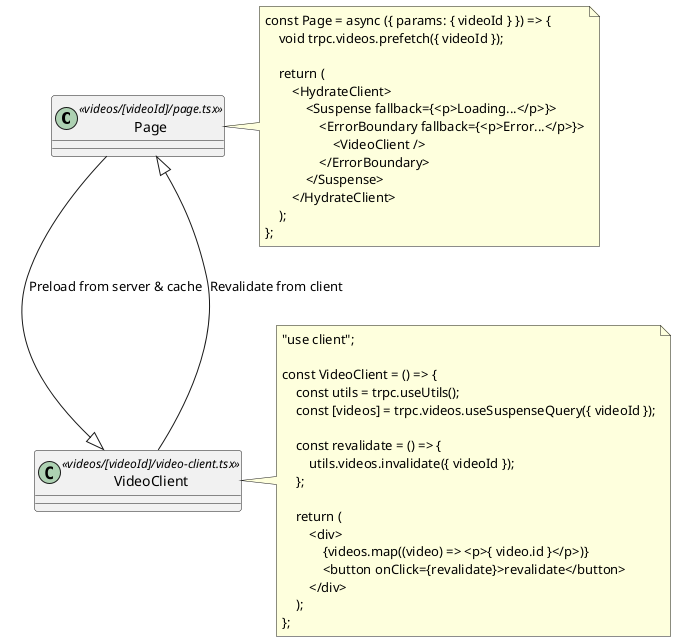 @startuml 6. tRPC code
class Page <<videos/[videoId]/page.tsx>>
class VideoClient <<videos/[videoId]/video-client.tsx>>

Page --|> VideoClient : Preload from server & cache
VideoClient --|> Page : Revalidate from client

note right of Page
    const Page = async ({ params: { videoId } }) => {
        void trpc.videos.prefetch({ videoId });
        
        return (
            <HydrateClient>
                <Suspense fallback={<p>Loading...</p>}>
                    <ErrorBoundary fallback={<p>Error...</p>}>
                        <VideoClient />
                    </ErrorBoundary>
                </Suspense>
            </HydrateClient>
        );
    };
end note

note right of VideoClient
    "use client";
    
    const VideoClient = () => {
        const utils = trpc.useUtils();
        const [videos] = trpc.videos.useSuspenseQuery({ videoId });
        
        const revalidate = () => {
            utils.videos.invalidate({ videoId });
        };
        
        return (
            <div>
                {videos.map((video) => <p>{ video.id }</p>)}
                <button onClick={revalidate}>revalidate</button>
            </div>
        );
    };
end note
@enduml